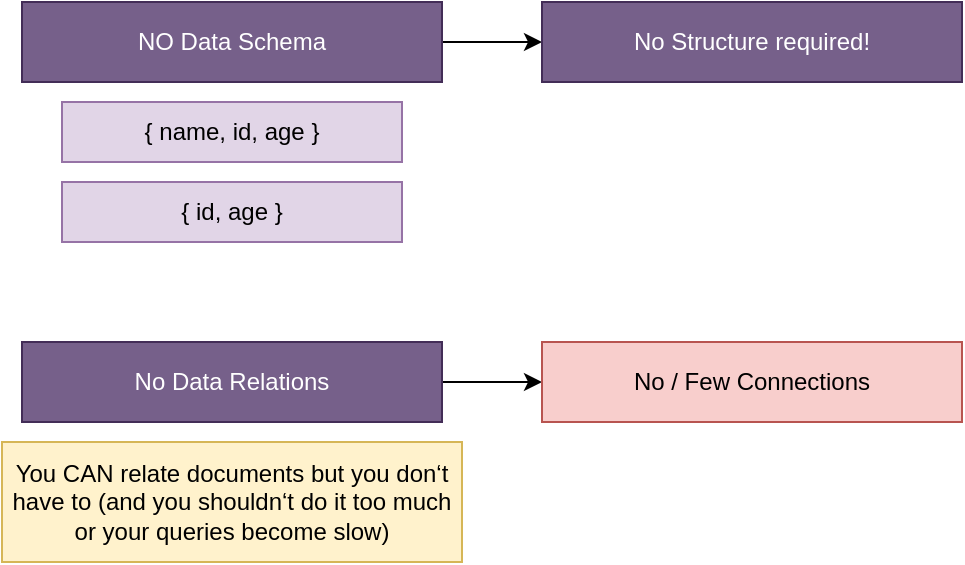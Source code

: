 <mxfile version="22.1.16" type="device">
  <diagram name="Page-1" id="bqI-MZ1m4osqprcRlUwq">
    <mxGraphModel dx="1084" dy="1184" grid="1" gridSize="10" guides="1" tooltips="1" connect="1" arrows="1" fold="1" page="1" pageScale="1" pageWidth="850" pageHeight="1100" math="0" shadow="0">
      <root>
        <mxCell id="0" />
        <mxCell id="1" parent="0" />
        <mxCell id="XL0xA0le4rAwl1IBL3_l-13" style="edgeStyle=orthogonalEdgeStyle;rounded=0;orthogonalLoop=1;jettySize=auto;html=1;" parent="1" source="XL0xA0le4rAwl1IBL3_l-1" target="XL0xA0le4rAwl1IBL3_l-3" edge="1">
          <mxGeometry relative="1" as="geometry" />
        </mxCell>
        <mxCell id="XL0xA0le4rAwl1IBL3_l-1" value="NO Data Schema" style="rounded=0;whiteSpace=wrap;html=1;fillColor=#76608a;fontColor=#ffffff;strokeColor=#432D57;" parent="1" vertex="1">
          <mxGeometry x="200" y="350" width="210" height="40" as="geometry" />
        </mxCell>
        <mxCell id="XL0xA0le4rAwl1IBL3_l-3" value="No Structure required!" style="rounded=0;whiteSpace=wrap;html=1;fillColor=#76608a;fontColor=#ffffff;strokeColor=#432D57;" parent="1" vertex="1">
          <mxGeometry x="460" y="350" width="210" height="40" as="geometry" />
        </mxCell>
        <mxCell id="XL0xA0le4rAwl1IBL3_l-14" value="{ name, id, age }" style="rounded=0;whiteSpace=wrap;html=1;fillColor=#e1d5e7;strokeColor=#9673a6;" parent="1" vertex="1">
          <mxGeometry x="220" y="400" width="170" height="30" as="geometry" />
        </mxCell>
        <mxCell id="XL0xA0le4rAwl1IBL3_l-17" style="edgeStyle=orthogonalEdgeStyle;rounded=0;orthogonalLoop=1;jettySize=auto;html=1;" parent="1" source="XL0xA0le4rAwl1IBL3_l-18" target="XL0xA0le4rAwl1IBL3_l-19" edge="1">
          <mxGeometry relative="1" as="geometry" />
        </mxCell>
        <mxCell id="XL0xA0le4rAwl1IBL3_l-18" value="No Data Relations" style="rounded=0;whiteSpace=wrap;html=1;fillColor=#76608a;fontColor=#ffffff;strokeColor=#432D57;" parent="1" vertex="1">
          <mxGeometry x="200" y="520" width="210" height="40" as="geometry" />
        </mxCell>
        <mxCell id="XL0xA0le4rAwl1IBL3_l-19" value="No / Few Connections" style="rounded=0;whiteSpace=wrap;html=1;fillColor=#f8cecc;strokeColor=#b85450;" parent="1" vertex="1">
          <mxGeometry x="460" y="520" width="210" height="40" as="geometry" />
        </mxCell>
        <mxCell id="XL0xA0le4rAwl1IBL3_l-23" value=" You CAN relate documents but you don‘t have to (and you shouldn‘t do it too much or your queries become slow)" style="rounded=0;whiteSpace=wrap;html=1;fillColor=#fff2cc;strokeColor=#d6b656;" parent="1" vertex="1">
          <mxGeometry x="190" y="570" width="230" height="60" as="geometry" />
        </mxCell>
        <mxCell id="Sr420C_oZJKnBr34O_Or-1" value="{ id, age }" style="rounded=0;whiteSpace=wrap;html=1;fillColor=#e1d5e7;strokeColor=#9673a6;" vertex="1" parent="1">
          <mxGeometry x="220" y="440" width="170" height="30" as="geometry" />
        </mxCell>
      </root>
    </mxGraphModel>
  </diagram>
</mxfile>
